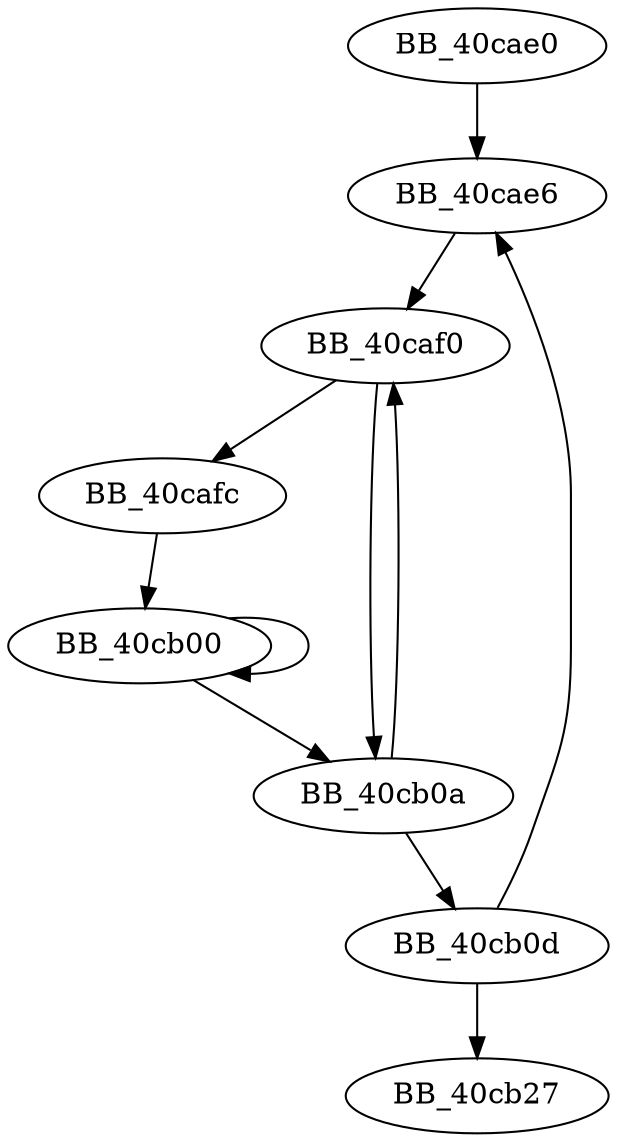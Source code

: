 DiGraph sub_40CAE0{
BB_40cae0->BB_40cae6
BB_40cae6->BB_40caf0
BB_40caf0->BB_40cafc
BB_40caf0->BB_40cb0a
BB_40cafc->BB_40cb00
BB_40cb00->BB_40cb00
BB_40cb00->BB_40cb0a
BB_40cb0a->BB_40caf0
BB_40cb0a->BB_40cb0d
BB_40cb0d->BB_40cae6
BB_40cb0d->BB_40cb27
}
